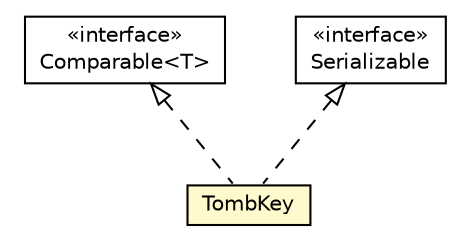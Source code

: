 #!/usr/local/bin/dot
#
# Class diagram 
# Generated by UMLGraph version 5.1 (http://www.umlgraph.org/)
#

digraph G {
	edge [fontname="Helvetica",fontsize=10,labelfontname="Helvetica",labelfontsize=10];
	node [fontname="Helvetica",fontsize=10,shape=plaintext];
	nodesep=0.25;
	ranksep=0.5;
	// pt.ist.fenixframework.adt.skiplist.TombKey
	c50572 [label=<<table title="pt.ist.fenixframework.adt.skiplist.TombKey" border="0" cellborder="1" cellspacing="0" cellpadding="2" port="p" bgcolor="lemonChiffon" href="./TombKey.html">
		<tr><td><table border="0" cellspacing="0" cellpadding="1">
<tr><td align="center" balign="center"> TombKey </td></tr>
		</table></td></tr>
		</table>>, fontname="Helvetica", fontcolor="black", fontsize=10.0];
	//pt.ist.fenixframework.adt.skiplist.TombKey implements java.lang.Comparable<T>
	c50640:p -> c50572:p [dir=back,arrowtail=empty,style=dashed];
	//pt.ist.fenixframework.adt.skiplist.TombKey implements java.io.Serializable
	c50641:p -> c50572:p [dir=back,arrowtail=empty,style=dashed];
	// java.io.Serializable
	c50641 [label=<<table title="java.io.Serializable" border="0" cellborder="1" cellspacing="0" cellpadding="2" port="p" href="http://java.sun.com/j2se/1.4.2/docs/api/java/io/Serializable.html">
		<tr><td><table border="0" cellspacing="0" cellpadding="1">
<tr><td align="center" balign="center"> &#171;interface&#187; </td></tr>
<tr><td align="center" balign="center"> Serializable </td></tr>
		</table></td></tr>
		</table>>, fontname="Helvetica", fontcolor="black", fontsize=10.0];
	// java.lang.Comparable<T>
	c50640 [label=<<table title="java.lang.Comparable" border="0" cellborder="1" cellspacing="0" cellpadding="2" port="p" href="http://java.sun.com/j2se/1.4.2/docs/api/java/lang/Comparable.html">
		<tr><td><table border="0" cellspacing="0" cellpadding="1">
<tr><td align="center" balign="center"> &#171;interface&#187; </td></tr>
<tr><td align="center" balign="center"> Comparable&lt;T&gt; </td></tr>
		</table></td></tr>
		</table>>, fontname="Helvetica", fontcolor="black", fontsize=10.0];
}

